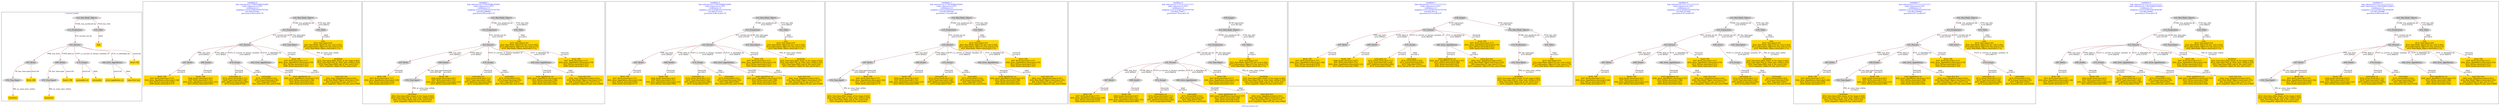 digraph n0 {
fontcolor="blue"
remincross="true"
label="s03-ima-artists.xml"
subgraph cluster_0 {
label="1-correct model"
n2[style="filled",color="white",fillcolor="lightgray",label="E12_Production1"];
n3[style="filled",color="white",fillcolor="lightgray",label="E21_Person1"];
n4[style="filled",color="white",fillcolor="lightgray",label="E67_Birth1"];
n5[style="filled",color="white",fillcolor="lightgray",label="E69_Death1"];
n6[style="filled",color="white",fillcolor="lightgray",label="E74_Group1"];
n7[style="filled",color="white",fillcolor="lightgray",label="E82_Actor_Appellation1"];
n8[style="filled",color="white",fillcolor="lightgray",label="E22_Man-Made_Object1"];
n9[style="filled",color="white",fillcolor="lightgray",label="E35_Title1"];
n10[style="filled",color="white",fillcolor="lightgray",label="E52_Time-Span1"];
n11[style="filled",color="white",fillcolor="lightgray",label="E52_Time-Span2"];
n12[shape="plaintext",style="filled",fillcolor="gold",label="nationality uri"];
n13[shape="plaintext",style="filled",fillcolor="gold",label="nationality"];
n14[shape="plaintext",style="filled",fillcolor="gold",label="Birth_URI"];
n15[shape="plaintext",style="filled",fillcolor="gold",label="title"];
n16[shape="plaintext",style="filled",fillcolor="gold",label="birthDate"];
n17[shape="plaintext",style="filled",fillcolor="gold",label="Artist URI"];
n18[shape="plaintext",style="filled",fillcolor="gold",label="Death_URI"];
n19[shape="plaintext",style="filled",fillcolor="gold",label="artist appellation uri"];
n20[shape="plaintext",style="filled",fillcolor="gold",label="name first last"];
n21[shape="plaintext",style="filled",fillcolor="gold",label="deathDate"];
}
subgraph cluster_1 {
label="candidate 0\nlink coherence:0.11764705882352941\nnode coherence:0.1875\nconfidence:1.0\nmapping score:0.4328703703703704\ncost:903.055205\n-precision:0.88-recall:0.78"
n23[style="filled",color="white",fillcolor="lightgray",label="E12_Production1"];
n24[style="filled",color="white",fillcolor="lightgray",label="E21_Person1"];
n25[style="filled",color="white",fillcolor="lightgray",label="E52_Time-Span1"];
n26[style="filled",color="white",fillcolor="lightgray",label="E67_Birth1"];
n27[style="filled",color="white",fillcolor="lightgray",label="E69_Death1"];
n28[style="filled",color="white",fillcolor="lightgray",label="E74_Group1"];
n29[style="filled",color="white",fillcolor="lightgray",label="E82_Actor_Appellation1"];
n30[style="filled",color="white",fillcolor="lightgray",label="E22_Man-Made_Object1"];
n31[style="filled",color="white",fillcolor="lightgray",label="E35_Title1"];
n32[shape="plaintext",style="filled",fillcolor="gold",label="Birth_URI\n[E67_Birth,classLink,0.737]\n[E82_Actor_Appellation,classLink,0.108]\n[E21_Person,classLink,0.078]\n[E69_Death,classLink,0.077]"];
n33[shape="plaintext",style="filled",fillcolor="gold",label="nationality uri\n[E74_Group,classLink,0.711]\n[E55_Type,classLink,0.169]\n[E57_Material,classLink,0.082]\n[E74_Group,label,0.039]"];
n34[shape="plaintext",style="filled",fillcolor="gold",label="Death_URI\n[E69_Death,classLink,0.627]\n[E67_Birth,classLink,0.152]\n[E82_Actor_Appellation,classLink,0.125]\n[E21_Person,classLink,0.095]"];
n35[shape="plaintext",style="filled",fillcolor="gold",label="artist appellation uri\n[E82_Actor_Appellation,classLink,0.727]\n[E21_Person,classLink,0.198]\n[E67_Birth,classLink,0.047]\n[E69_Death,classLink,0.028]"];
n36[shape="plaintext",style="filled",fillcolor="gold",label="birthDate\n[E52_Time-Span,P82a_begin_of_the_begin,0.443]\n[E52_Time-Span,P82_at_some_time_within,0.353]\n[E52_Time-Span,P82b_end_of_the_end,0.163]\n[E33_Linguistic_Object,P3_has_note,0.041]"];
n37[shape="plaintext",style="filled",fillcolor="gold",label="title\n[E35_Title,label,0.45]\n[E22_Man-Made_Object,P3_has_note,0.203]\n[E73_Information_Object,P3_has_note,0.175]\n[E22_Man-Made_Object,classLink,0.172]"];
n38[shape="plaintext",style="filled",fillcolor="gold",label="nationality\n[E74_Group,label,0.522]\n[E74_Group,classLink,0.36]\n[E55_Type,label,0.063]\n[E21_Person,P3_has_note,0.054]"];
n39[shape="plaintext",style="filled",fillcolor="gold",label="name first last\n[E82_Actor_Appellation,label,0.651]\n[E22_Man-Made_Object,classLink,0.135]\n[E8_Acquisition,P3_has_note,0.115]\n[E33_Linguistic_Object,P3_has_note,0.099]"];
n40[shape="plaintext",style="filled",fillcolor="gold",label="Artist URI\n[E67_Birth,classLink,0.317]\n[E82_Actor_Appellation,classLink,0.279]\n[E21_Person,classLink,0.211]\n[E69_Death,classLink,0.193]"];
}
subgraph cluster_2 {
label="candidate 1\nlink coherence:0.11764705882352941\nnode coherence:0.1875\nconfidence:1.0\nmapping score:0.4328703703703704\ncost:903.066885\n-precision:0.88-recall:0.78"
n42[style="filled",color="white",fillcolor="lightgray",label="E12_Production1"];
n43[style="filled",color="white",fillcolor="lightgray",label="E21_Person1"];
n44[style="filled",color="white",fillcolor="lightgray",label="E67_Birth1"];
n45[style="filled",color="white",fillcolor="lightgray",label="E69_Death1"];
n46[style="filled",color="white",fillcolor="lightgray",label="E74_Group1"];
n47[style="filled",color="white",fillcolor="lightgray",label="E82_Actor_Appellation1"];
n48[style="filled",color="white",fillcolor="lightgray",label="E22_Man-Made_Object1"];
n49[style="filled",color="white",fillcolor="lightgray",label="E35_Title1"];
n50[style="filled",color="white",fillcolor="lightgray",label="E52_Time-Span1"];
n51[shape="plaintext",style="filled",fillcolor="gold",label="Birth_URI\n[E67_Birth,classLink,0.737]\n[E82_Actor_Appellation,classLink,0.108]\n[E21_Person,classLink,0.078]\n[E69_Death,classLink,0.077]"];
n52[shape="plaintext",style="filled",fillcolor="gold",label="nationality uri\n[E74_Group,classLink,0.711]\n[E55_Type,classLink,0.169]\n[E57_Material,classLink,0.082]\n[E74_Group,label,0.039]"];
n53[shape="plaintext",style="filled",fillcolor="gold",label="Death_URI\n[E69_Death,classLink,0.627]\n[E67_Birth,classLink,0.152]\n[E82_Actor_Appellation,classLink,0.125]\n[E21_Person,classLink,0.095]"];
n54[shape="plaintext",style="filled",fillcolor="gold",label="artist appellation uri\n[E82_Actor_Appellation,classLink,0.727]\n[E21_Person,classLink,0.198]\n[E67_Birth,classLink,0.047]\n[E69_Death,classLink,0.028]"];
n55[shape="plaintext",style="filled",fillcolor="gold",label="birthDate\n[E52_Time-Span,P82a_begin_of_the_begin,0.443]\n[E52_Time-Span,P82_at_some_time_within,0.353]\n[E52_Time-Span,P82b_end_of_the_end,0.163]\n[E33_Linguistic_Object,P3_has_note,0.041]"];
n56[shape="plaintext",style="filled",fillcolor="gold",label="title\n[E35_Title,label,0.45]\n[E22_Man-Made_Object,P3_has_note,0.203]\n[E73_Information_Object,P3_has_note,0.175]\n[E22_Man-Made_Object,classLink,0.172]"];
n57[shape="plaintext",style="filled",fillcolor="gold",label="nationality\n[E74_Group,label,0.522]\n[E74_Group,classLink,0.36]\n[E55_Type,label,0.063]\n[E21_Person,P3_has_note,0.054]"];
n58[shape="plaintext",style="filled",fillcolor="gold",label="name first last\n[E82_Actor_Appellation,label,0.651]\n[E22_Man-Made_Object,classLink,0.135]\n[E8_Acquisition,P3_has_note,0.115]\n[E33_Linguistic_Object,P3_has_note,0.099]"];
n59[shape="plaintext",style="filled",fillcolor="gold",label="Artist URI\n[E67_Birth,classLink,0.317]\n[E82_Actor_Appellation,classLink,0.279]\n[E21_Person,classLink,0.211]\n[E69_Death,classLink,0.193]"];
}
subgraph cluster_3 {
label="candidate 2\nlink coherence:0.11764705882352941\nnode coherence:0.1875\nconfidence:1.0\nmapping score:0.4328703703703704\ncost:903.073333\n-precision:0.88-recall:0.78"
n61[style="filled",color="white",fillcolor="lightgray",label="E12_Production1"];
n62[style="filled",color="white",fillcolor="lightgray",label="E21_Person1"];
n63[style="filled",color="white",fillcolor="lightgray",label="E52_Time-Span1"];
n64[style="filled",color="white",fillcolor="lightgray",label="E67_Birth1"];
n65[style="filled",color="white",fillcolor="lightgray",label="E69_Death1"];
n66[style="filled",color="white",fillcolor="lightgray",label="E74_Group1"];
n67[style="filled",color="white",fillcolor="lightgray",label="E82_Actor_Appellation2"];
n68[style="filled",color="white",fillcolor="lightgray",label="E22_Man-Made_Object1"];
n69[style="filled",color="white",fillcolor="lightgray",label="E35_Title1"];
n70[shape="plaintext",style="filled",fillcolor="gold",label="Birth_URI\n[E67_Birth,classLink,0.737]\n[E82_Actor_Appellation,classLink,0.108]\n[E21_Person,classLink,0.078]\n[E69_Death,classLink,0.077]"];
n71[shape="plaintext",style="filled",fillcolor="gold",label="nationality uri\n[E74_Group,classLink,0.711]\n[E55_Type,classLink,0.169]\n[E57_Material,classLink,0.082]\n[E74_Group,label,0.039]"];
n72[shape="plaintext",style="filled",fillcolor="gold",label="Death_URI\n[E69_Death,classLink,0.627]\n[E67_Birth,classLink,0.152]\n[E82_Actor_Appellation,classLink,0.125]\n[E21_Person,classLink,0.095]"];
n73[shape="plaintext",style="filled",fillcolor="gold",label="birthDate\n[E52_Time-Span,P82a_begin_of_the_begin,0.443]\n[E52_Time-Span,P82_at_some_time_within,0.353]\n[E52_Time-Span,P82b_end_of_the_end,0.163]\n[E33_Linguistic_Object,P3_has_note,0.041]"];
n74[shape="plaintext",style="filled",fillcolor="gold",label="artist appellation uri\n[E82_Actor_Appellation,classLink,0.727]\n[E21_Person,classLink,0.198]\n[E67_Birth,classLink,0.047]\n[E69_Death,classLink,0.028]"];
n75[shape="plaintext",style="filled",fillcolor="gold",label="title\n[E35_Title,label,0.45]\n[E22_Man-Made_Object,P3_has_note,0.203]\n[E73_Information_Object,P3_has_note,0.175]\n[E22_Man-Made_Object,classLink,0.172]"];
n76[shape="plaintext",style="filled",fillcolor="gold",label="name first last\n[E82_Actor_Appellation,label,0.651]\n[E22_Man-Made_Object,classLink,0.135]\n[E8_Acquisition,P3_has_note,0.115]\n[E33_Linguistic_Object,P3_has_note,0.099]"];
n77[shape="plaintext",style="filled",fillcolor="gold",label="nationality\n[E74_Group,label,0.522]\n[E74_Group,classLink,0.36]\n[E55_Type,label,0.063]\n[E21_Person,P3_has_note,0.054]"];
n78[shape="plaintext",style="filled",fillcolor="gold",label="Artist URI\n[E67_Birth,classLink,0.317]\n[E82_Actor_Appellation,classLink,0.279]\n[E21_Person,classLink,0.211]\n[E69_Death,classLink,0.193]"];
}
subgraph cluster_4 {
label="candidate 3\nlink coherence:0.11764705882352941\nnode coherence:0.1875\nconfidence:1.0\nmapping score:0.4328703703703704\ncost:903.083939\n-precision:1.0-recall:0.89"
n80[style="filled",color="white",fillcolor="lightgray",label="E12_Production1"];
n81[style="filled",color="white",fillcolor="lightgray",label="E21_Person1"];
n82[style="filled",color="white",fillcolor="lightgray",label="E67_Birth1"];
n83[style="filled",color="white",fillcolor="lightgray",label="E69_Death1"];
n84[style="filled",color="white",fillcolor="lightgray",label="E74_Group1"];
n85[style="filled",color="white",fillcolor="lightgray",label="E82_Actor_Appellation2"];
n86[style="filled",color="white",fillcolor="lightgray",label="E22_Man-Made_Object1"];
n87[style="filled",color="white",fillcolor="lightgray",label="E35_Title1"];
n88[style="filled",color="white",fillcolor="lightgray",label="E52_Time-Span1"];
n89[shape="plaintext",style="filled",fillcolor="gold",label="Birth_URI\n[E67_Birth,classLink,0.737]\n[E82_Actor_Appellation,classLink,0.108]\n[E21_Person,classLink,0.078]\n[E69_Death,classLink,0.077]"];
n90[shape="plaintext",style="filled",fillcolor="gold",label="nationality uri\n[E74_Group,classLink,0.711]\n[E55_Type,classLink,0.169]\n[E57_Material,classLink,0.082]\n[E74_Group,label,0.039]"];
n91[shape="plaintext",style="filled",fillcolor="gold",label="Death_URI\n[E69_Death,classLink,0.627]\n[E67_Birth,classLink,0.152]\n[E82_Actor_Appellation,classLink,0.125]\n[E21_Person,classLink,0.095]"];
n92[shape="plaintext",style="filled",fillcolor="gold",label="birthDate\n[E52_Time-Span,P82a_begin_of_the_begin,0.443]\n[E52_Time-Span,P82_at_some_time_within,0.353]\n[E52_Time-Span,P82b_end_of_the_end,0.163]\n[E33_Linguistic_Object,P3_has_note,0.041]"];
n93[shape="plaintext",style="filled",fillcolor="gold",label="artist appellation uri\n[E82_Actor_Appellation,classLink,0.727]\n[E21_Person,classLink,0.198]\n[E67_Birth,classLink,0.047]\n[E69_Death,classLink,0.028]"];
n94[shape="plaintext",style="filled",fillcolor="gold",label="title\n[E35_Title,label,0.45]\n[E22_Man-Made_Object,P3_has_note,0.203]\n[E73_Information_Object,P3_has_note,0.175]\n[E22_Man-Made_Object,classLink,0.172]"];
n95[shape="plaintext",style="filled",fillcolor="gold",label="name first last\n[E82_Actor_Appellation,label,0.651]\n[E22_Man-Made_Object,classLink,0.135]\n[E8_Acquisition,P3_has_note,0.115]\n[E33_Linguistic_Object,P3_has_note,0.099]"];
n96[shape="plaintext",style="filled",fillcolor="gold",label="nationality\n[E74_Group,label,0.522]\n[E74_Group,classLink,0.36]\n[E55_Type,label,0.063]\n[E21_Person,P3_has_note,0.054]"];
n97[shape="plaintext",style="filled",fillcolor="gold",label="Artist URI\n[E67_Birth,classLink,0.317]\n[E82_Actor_Appellation,classLink,0.279]\n[E21_Person,classLink,0.211]\n[E69_Death,classLink,0.193]"];
}
subgraph cluster_5 {
label="candidate 4\nlink coherence:0.1111111111111111\nnode coherence:0.1875\nconfidence:1.0\nmapping score:0.4328703703703704\ncost:903.374677\n-precision:0.78-recall:0.78"
n99[style="filled",color="white",fillcolor="lightgray",label="E12_Production1"];
n100[style="filled",color="white",fillcolor="lightgray",label="E21_Person1"];
n101[style="filled",color="white",fillcolor="lightgray",label="E52_Time-Span1"];
n102[style="filled",color="white",fillcolor="lightgray",label="E67_Birth1"];
n103[style="filled",color="white",fillcolor="lightgray",label="E69_Death1"];
n104[style="filled",color="white",fillcolor="lightgray",label="E74_Group1"];
n105[style="filled",color="white",fillcolor="lightgray",label="E82_Actor_Appellation2"];
n106[style="filled",color="white",fillcolor="lightgray",label="E22_Man-Made_Object1"];
n107[style="filled",color="white",fillcolor="lightgray",label="E35_Title1"];
n108[style="filled",color="white",fillcolor="lightgray",label="E38_Image1"];
n109[shape="plaintext",style="filled",fillcolor="gold",label="Birth_URI\n[E67_Birth,classLink,0.737]\n[E82_Actor_Appellation,classLink,0.108]\n[E21_Person,classLink,0.078]\n[E69_Death,classLink,0.077]"];
n110[shape="plaintext",style="filled",fillcolor="gold",label="nationality uri\n[E74_Group,classLink,0.711]\n[E55_Type,classLink,0.169]\n[E57_Material,classLink,0.082]\n[E74_Group,label,0.039]"];
n111[shape="plaintext",style="filled",fillcolor="gold",label="Death_URI\n[E69_Death,classLink,0.627]\n[E67_Birth,classLink,0.152]\n[E82_Actor_Appellation,classLink,0.125]\n[E21_Person,classLink,0.095]"];
n112[shape="plaintext",style="filled",fillcolor="gold",label="birthDate\n[E52_Time-Span,P82a_begin_of_the_begin,0.443]\n[E52_Time-Span,P82_at_some_time_within,0.353]\n[E52_Time-Span,P82b_end_of_the_end,0.163]\n[E33_Linguistic_Object,P3_has_note,0.041]"];
n113[shape="plaintext",style="filled",fillcolor="gold",label="artist appellation uri\n[E82_Actor_Appellation,classLink,0.727]\n[E21_Person,classLink,0.198]\n[E67_Birth,classLink,0.047]\n[E69_Death,classLink,0.028]"];
n114[shape="plaintext",style="filled",fillcolor="gold",label="title\n[E35_Title,label,0.45]\n[E22_Man-Made_Object,P3_has_note,0.203]\n[E73_Information_Object,P3_has_note,0.175]\n[E22_Man-Made_Object,classLink,0.172]"];
n115[shape="plaintext",style="filled",fillcolor="gold",label="name first last\n[E82_Actor_Appellation,label,0.651]\n[E22_Man-Made_Object,classLink,0.135]\n[E8_Acquisition,P3_has_note,0.115]\n[E33_Linguistic_Object,P3_has_note,0.099]"];
n116[shape="plaintext",style="filled",fillcolor="gold",label="nationality\n[E74_Group,label,0.522]\n[E74_Group,classLink,0.36]\n[E55_Type,label,0.063]\n[E21_Person,P3_has_note,0.054]"];
n117[shape="plaintext",style="filled",fillcolor="gold",label="Artist URI\n[E67_Birth,classLink,0.317]\n[E82_Actor_Appellation,classLink,0.279]\n[E21_Person,classLink,0.211]\n[E69_Death,classLink,0.193]"];
}
subgraph cluster_6 {
label="candidate 5\nlink coherence:0.1111111111111111\nnode coherence:0.1875\nconfidence:1.0\nmapping score:0.4328703703703704\ncost:903.40114\n-precision:0.67-recall:0.67"
n119[style="filled",color="white",fillcolor="lightgray",label="E12_Production1"];
n120[style="filled",color="white",fillcolor="lightgray",label="E52_Time-Span1"];
n121[style="filled",color="white",fillcolor="lightgray",label="E21_Person1"];
n122[style="filled",color="white",fillcolor="lightgray",label="E67_Birth1"];
n123[style="filled",color="white",fillcolor="lightgray",label="E69_Death1"];
n124[style="filled",color="white",fillcolor="lightgray",label="E74_Group1"];
n125[style="filled",color="white",fillcolor="lightgray",label="E82_Actor_Appellation2"];
n126[style="filled",color="white",fillcolor="lightgray",label="E22_Man-Made_Object1"];
n127[style="filled",color="white",fillcolor="lightgray",label="E35_Title1"];
n128[style="filled",color="white",fillcolor="lightgray",label="E38_Image1"];
n129[shape="plaintext",style="filled",fillcolor="gold",label="Birth_URI\n[E67_Birth,classLink,0.737]\n[E82_Actor_Appellation,classLink,0.108]\n[E21_Person,classLink,0.078]\n[E69_Death,classLink,0.077]"];
n130[shape="plaintext",style="filled",fillcolor="gold",label="nationality uri\n[E74_Group,classLink,0.711]\n[E55_Type,classLink,0.169]\n[E57_Material,classLink,0.082]\n[E74_Group,label,0.039]"];
n131[shape="plaintext",style="filled",fillcolor="gold",label="Death_URI\n[E69_Death,classLink,0.627]\n[E67_Birth,classLink,0.152]\n[E82_Actor_Appellation,classLink,0.125]\n[E21_Person,classLink,0.095]"];
n132[shape="plaintext",style="filled",fillcolor="gold",label="birthDate\n[E52_Time-Span,P82a_begin_of_the_begin,0.443]\n[E52_Time-Span,P82_at_some_time_within,0.353]\n[E52_Time-Span,P82b_end_of_the_end,0.163]\n[E33_Linguistic_Object,P3_has_note,0.041]"];
n133[shape="plaintext",style="filled",fillcolor="gold",label="artist appellation uri\n[E82_Actor_Appellation,classLink,0.727]\n[E21_Person,classLink,0.198]\n[E67_Birth,classLink,0.047]\n[E69_Death,classLink,0.028]"];
n134[shape="plaintext",style="filled",fillcolor="gold",label="title\n[E35_Title,label,0.45]\n[E22_Man-Made_Object,P3_has_note,0.203]\n[E73_Information_Object,P3_has_note,0.175]\n[E22_Man-Made_Object,classLink,0.172]"];
n135[shape="plaintext",style="filled",fillcolor="gold",label="name first last\n[E82_Actor_Appellation,label,0.651]\n[E22_Man-Made_Object,classLink,0.135]\n[E8_Acquisition,P3_has_note,0.115]\n[E33_Linguistic_Object,P3_has_note,0.099]"];
n136[shape="plaintext",style="filled",fillcolor="gold",label="nationality\n[E74_Group,label,0.522]\n[E74_Group,classLink,0.36]\n[E55_Type,label,0.063]\n[E21_Person,P3_has_note,0.054]"];
n137[shape="plaintext",style="filled",fillcolor="gold",label="Artist URI\n[E67_Birth,classLink,0.317]\n[E82_Actor_Appellation,classLink,0.279]\n[E21_Person,classLink,0.211]\n[E69_Death,classLink,0.193]"];
}
subgraph cluster_7 {
label="candidate 6\nlink coherence:0.1111111111111111\nnode coherence:0.1875\nconfidence:1.0\nmapping score:0.4328703703703704\ncost:903.427808\n-precision:0.67-recall:0.67"
n139[style="filled",color="white",fillcolor="lightgray",label="E12_Production1"];
n140[style="filled",color="white",fillcolor="lightgray",label="E21_Person1"];
n141[style="filled",color="white",fillcolor="lightgray",label="E39_Actor1"];
n142[style="filled",color="white",fillcolor="lightgray",label="E52_Time-Span1"];
n143[style="filled",color="white",fillcolor="lightgray",label="E67_Birth1"];
n144[style="filled",color="white",fillcolor="lightgray",label="E69_Death1"];
n145[style="filled",color="white",fillcolor="lightgray",label="E82_Actor_Appellation1"];
n146[style="filled",color="white",fillcolor="lightgray",label="E22_Man-Made_Object1"];
n147[style="filled",color="white",fillcolor="lightgray",label="E35_Title1"];
n148[style="filled",color="white",fillcolor="lightgray",label="E74_Group1"];
n149[shape="plaintext",style="filled",fillcolor="gold",label="Birth_URI\n[E67_Birth,classLink,0.737]\n[E82_Actor_Appellation,classLink,0.108]\n[E21_Person,classLink,0.078]\n[E69_Death,classLink,0.077]"];
n150[shape="plaintext",style="filled",fillcolor="gold",label="nationality uri\n[E74_Group,classLink,0.711]\n[E55_Type,classLink,0.169]\n[E57_Material,classLink,0.082]\n[E74_Group,label,0.039]"];
n151[shape="plaintext",style="filled",fillcolor="gold",label="Death_URI\n[E69_Death,classLink,0.627]\n[E67_Birth,classLink,0.152]\n[E82_Actor_Appellation,classLink,0.125]\n[E21_Person,classLink,0.095]"];
n152[shape="plaintext",style="filled",fillcolor="gold",label="artist appellation uri\n[E82_Actor_Appellation,classLink,0.727]\n[E21_Person,classLink,0.198]\n[E67_Birth,classLink,0.047]\n[E69_Death,classLink,0.028]"];
n153[shape="plaintext",style="filled",fillcolor="gold",label="birthDate\n[E52_Time-Span,P82a_begin_of_the_begin,0.443]\n[E52_Time-Span,P82_at_some_time_within,0.353]\n[E52_Time-Span,P82b_end_of_the_end,0.163]\n[E33_Linguistic_Object,P3_has_note,0.041]"];
n154[shape="plaintext",style="filled",fillcolor="gold",label="title\n[E35_Title,label,0.45]\n[E22_Man-Made_Object,P3_has_note,0.203]\n[E73_Information_Object,P3_has_note,0.175]\n[E22_Man-Made_Object,classLink,0.172]"];
n155[shape="plaintext",style="filled",fillcolor="gold",label="nationality\n[E74_Group,label,0.522]\n[E74_Group,classLink,0.36]\n[E55_Type,label,0.063]\n[E21_Person,P3_has_note,0.054]"];
n156[shape="plaintext",style="filled",fillcolor="gold",label="name first last\n[E82_Actor_Appellation,label,0.651]\n[E22_Man-Made_Object,classLink,0.135]\n[E8_Acquisition,P3_has_note,0.115]\n[E33_Linguistic_Object,P3_has_note,0.099]"];
n157[shape="plaintext",style="filled",fillcolor="gold",label="Artist URI\n[E67_Birth,classLink,0.317]\n[E82_Actor_Appellation,classLink,0.279]\n[E21_Person,classLink,0.211]\n[E69_Death,classLink,0.193]"];
}
subgraph cluster_8 {
label="candidate 7\nlink coherence:0.1111111111111111\nnode coherence:0.1875\nconfidence:1.0\nmapping score:0.4328703703703704\ncost:903.439489\n-precision:0.67-recall:0.67"
n159[style="filled",color="white",fillcolor="lightgray",label="E12_Production1"];
n160[style="filled",color="white",fillcolor="lightgray",label="E21_Person1"];
n161[style="filled",color="white",fillcolor="lightgray",label="E39_Actor1"];
n162[style="filled",color="white",fillcolor="lightgray",label="E67_Birth1"];
n163[style="filled",color="white",fillcolor="lightgray",label="E69_Death1"];
n164[style="filled",color="white",fillcolor="lightgray",label="E82_Actor_Appellation1"];
n165[style="filled",color="white",fillcolor="lightgray",label="E22_Man-Made_Object1"];
n166[style="filled",color="white",fillcolor="lightgray",label="E35_Title1"];
n167[style="filled",color="white",fillcolor="lightgray",label="E74_Group1"];
n168[style="filled",color="white",fillcolor="lightgray",label="E52_Time-Span1"];
n169[shape="plaintext",style="filled",fillcolor="gold",label="Birth_URI\n[E67_Birth,classLink,0.737]\n[E82_Actor_Appellation,classLink,0.108]\n[E21_Person,classLink,0.078]\n[E69_Death,classLink,0.077]"];
n170[shape="plaintext",style="filled",fillcolor="gold",label="nationality uri\n[E74_Group,classLink,0.711]\n[E55_Type,classLink,0.169]\n[E57_Material,classLink,0.082]\n[E74_Group,label,0.039]"];
n171[shape="plaintext",style="filled",fillcolor="gold",label="Death_URI\n[E69_Death,classLink,0.627]\n[E67_Birth,classLink,0.152]\n[E82_Actor_Appellation,classLink,0.125]\n[E21_Person,classLink,0.095]"];
n172[shape="plaintext",style="filled",fillcolor="gold",label="artist appellation uri\n[E82_Actor_Appellation,classLink,0.727]\n[E21_Person,classLink,0.198]\n[E67_Birth,classLink,0.047]\n[E69_Death,classLink,0.028]"];
n173[shape="plaintext",style="filled",fillcolor="gold",label="birthDate\n[E52_Time-Span,P82a_begin_of_the_begin,0.443]\n[E52_Time-Span,P82_at_some_time_within,0.353]\n[E52_Time-Span,P82b_end_of_the_end,0.163]\n[E33_Linguistic_Object,P3_has_note,0.041]"];
n174[shape="plaintext",style="filled",fillcolor="gold",label="title\n[E35_Title,label,0.45]\n[E22_Man-Made_Object,P3_has_note,0.203]\n[E73_Information_Object,P3_has_note,0.175]\n[E22_Man-Made_Object,classLink,0.172]"];
n175[shape="plaintext",style="filled",fillcolor="gold",label="nationality\n[E74_Group,label,0.522]\n[E74_Group,classLink,0.36]\n[E55_Type,label,0.063]\n[E21_Person,P3_has_note,0.054]"];
n176[shape="plaintext",style="filled",fillcolor="gold",label="name first last\n[E82_Actor_Appellation,label,0.651]\n[E22_Man-Made_Object,classLink,0.135]\n[E8_Acquisition,P3_has_note,0.115]\n[E33_Linguistic_Object,P3_has_note,0.099]"];
n177[shape="plaintext",style="filled",fillcolor="gold",label="Artist URI\n[E67_Birth,classLink,0.317]\n[E82_Actor_Appellation,classLink,0.279]\n[E21_Person,classLink,0.211]\n[E69_Death,classLink,0.193]"];
}
subgraph cluster_9 {
label="candidate 8\nlink coherence:0.1111111111111111\nnode coherence:0.17647058823529413\nconfidence:1.0\nmapping score:0.4106753812636166\ncost:903.44608\n-precision:0.78-recall:0.78"
n179[style="filled",color="white",fillcolor="lightgray",label="E12_Production1"];
n180[style="filled",color="white",fillcolor="lightgray",label="E21_Person1"];
n181[style="filled",color="white",fillcolor="lightgray",label="E52_Time-Span1"];
n182[style="filled",color="white",fillcolor="lightgray",label="E67_Birth1"];
n183[style="filled",color="white",fillcolor="lightgray",label="E69_Death1"];
n184[style="filled",color="white",fillcolor="lightgray",label="E74_Group1"];
n185[style="filled",color="white",fillcolor="lightgray",label="E82_Actor_Appellation1"];
n186[style="filled",color="white",fillcolor="lightgray",label="E82_Actor_Appellation2"];
n187[style="filled",color="white",fillcolor="lightgray",label="E22_Man-Made_Object1"];
n188[style="filled",color="white",fillcolor="lightgray",label="E35_Title1"];
n189[shape="plaintext",style="filled",fillcolor="gold",label="Birth_URI\n[E67_Birth,classLink,0.737]\n[E82_Actor_Appellation,classLink,0.108]\n[E21_Person,classLink,0.078]\n[E69_Death,classLink,0.077]"];
n190[shape="plaintext",style="filled",fillcolor="gold",label="nationality uri\n[E74_Group,classLink,0.711]\n[E55_Type,classLink,0.169]\n[E57_Material,classLink,0.082]\n[E74_Group,label,0.039]"];
n191[shape="plaintext",style="filled",fillcolor="gold",label="Death_URI\n[E69_Death,classLink,0.627]\n[E67_Birth,classLink,0.152]\n[E82_Actor_Appellation,classLink,0.125]\n[E21_Person,classLink,0.095]"];
n192[shape="plaintext",style="filled",fillcolor="gold",label="artist appellation uri\n[E82_Actor_Appellation,classLink,0.727]\n[E21_Person,classLink,0.198]\n[E67_Birth,classLink,0.047]\n[E69_Death,classLink,0.028]"];
n193[shape="plaintext",style="filled",fillcolor="gold",label="birthDate\n[E52_Time-Span,P82a_begin_of_the_begin,0.443]\n[E52_Time-Span,P82_at_some_time_within,0.353]\n[E52_Time-Span,P82b_end_of_the_end,0.163]\n[E33_Linguistic_Object,P3_has_note,0.041]"];
n194[shape="plaintext",style="filled",fillcolor="gold",label="title\n[E35_Title,label,0.45]\n[E22_Man-Made_Object,P3_has_note,0.203]\n[E73_Information_Object,P3_has_note,0.175]\n[E22_Man-Made_Object,classLink,0.172]"];
n195[shape="plaintext",style="filled",fillcolor="gold",label="name first last\n[E82_Actor_Appellation,label,0.651]\n[E22_Man-Made_Object,classLink,0.135]\n[E8_Acquisition,P3_has_note,0.115]\n[E33_Linguistic_Object,P3_has_note,0.099]"];
n196[shape="plaintext",style="filled",fillcolor="gold",label="nationality\n[E74_Group,label,0.522]\n[E74_Group,classLink,0.36]\n[E55_Type,label,0.063]\n[E21_Person,P3_has_note,0.054]"];
n197[shape="plaintext",style="filled",fillcolor="gold",label="Artist URI\n[E67_Birth,classLink,0.317]\n[E82_Actor_Appellation,classLink,0.279]\n[E21_Person,classLink,0.211]\n[E69_Death,classLink,0.193]"];
}
subgraph cluster_10 {
label="candidate 9\nlink coherence:0.1111111111111111\nnode coherence:0.17647058823529413\nconfidence:1.0\nmapping score:0.4106753812636166\ncost:903.456686\n-precision:0.89-recall:0.89"
n199[style="filled",color="white",fillcolor="lightgray",label="E12_Production1"];
n200[style="filled",color="white",fillcolor="lightgray",label="E21_Person1"];
n201[style="filled",color="white",fillcolor="lightgray",label="E67_Birth1"];
n202[style="filled",color="white",fillcolor="lightgray",label="E69_Death1"];
n203[style="filled",color="white",fillcolor="lightgray",label="E74_Group1"];
n204[style="filled",color="white",fillcolor="lightgray",label="E82_Actor_Appellation1"];
n205[style="filled",color="white",fillcolor="lightgray",label="E82_Actor_Appellation2"];
n206[style="filled",color="white",fillcolor="lightgray",label="E22_Man-Made_Object1"];
n207[style="filled",color="white",fillcolor="lightgray",label="E35_Title1"];
n208[style="filled",color="white",fillcolor="lightgray",label="E52_Time-Span1"];
n209[shape="plaintext",style="filled",fillcolor="gold",label="Birth_URI\n[E67_Birth,classLink,0.737]\n[E82_Actor_Appellation,classLink,0.108]\n[E21_Person,classLink,0.078]\n[E69_Death,classLink,0.077]"];
n210[shape="plaintext",style="filled",fillcolor="gold",label="nationality uri\n[E74_Group,classLink,0.711]\n[E55_Type,classLink,0.169]\n[E57_Material,classLink,0.082]\n[E74_Group,label,0.039]"];
n211[shape="plaintext",style="filled",fillcolor="gold",label="Death_URI\n[E69_Death,classLink,0.627]\n[E67_Birth,classLink,0.152]\n[E82_Actor_Appellation,classLink,0.125]\n[E21_Person,classLink,0.095]"];
n212[shape="plaintext",style="filled",fillcolor="gold",label="artist appellation uri\n[E82_Actor_Appellation,classLink,0.727]\n[E21_Person,classLink,0.198]\n[E67_Birth,classLink,0.047]\n[E69_Death,classLink,0.028]"];
n213[shape="plaintext",style="filled",fillcolor="gold",label="birthDate\n[E52_Time-Span,P82a_begin_of_the_begin,0.443]\n[E52_Time-Span,P82_at_some_time_within,0.353]\n[E52_Time-Span,P82b_end_of_the_end,0.163]\n[E33_Linguistic_Object,P3_has_note,0.041]"];
n214[shape="plaintext",style="filled",fillcolor="gold",label="title\n[E35_Title,label,0.45]\n[E22_Man-Made_Object,P3_has_note,0.203]\n[E73_Information_Object,P3_has_note,0.175]\n[E22_Man-Made_Object,classLink,0.172]"];
n215[shape="plaintext",style="filled",fillcolor="gold",label="name first last\n[E82_Actor_Appellation,label,0.651]\n[E22_Man-Made_Object,classLink,0.135]\n[E8_Acquisition,P3_has_note,0.115]\n[E33_Linguistic_Object,P3_has_note,0.099]"];
n216[shape="plaintext",style="filled",fillcolor="gold",label="nationality\n[E74_Group,label,0.522]\n[E74_Group,classLink,0.36]\n[E55_Type,label,0.063]\n[E21_Person,P3_has_note,0.054]"];
n217[shape="plaintext",style="filled",fillcolor="gold",label="Artist URI\n[E67_Birth,classLink,0.317]\n[E82_Actor_Appellation,classLink,0.279]\n[E21_Person,classLink,0.211]\n[E69_Death,classLink,0.193]"];
}
n2 -> n3[color="brown",fontcolor="black",label="P14_carried_out_by"]
n3 -> n4[color="brown",fontcolor="black",label="P98i_was_born"]
n3 -> n5[color="brown",fontcolor="black",label="P100i_died_in"]
n3 -> n6[color="brown",fontcolor="black",label="P107i_is_current_or_former_member_of"]
n3 -> n7[color="brown",fontcolor="black",label="P131_is_identified_by"]
n8 -> n2[color="brown",fontcolor="black",label="P108i_was_produced_by"]
n8 -> n9[color="brown",fontcolor="black",label="P102_has_title"]
n4 -> n10[color="brown",fontcolor="black",label="P4_has_time-span"]
n5 -> n11[color="brown",fontcolor="black",label="P4_has_time-span"]
n6 -> n12[color="brown",fontcolor="black",label="classLink"]
n6 -> n13[color="brown",fontcolor="black",label="label"]
n4 -> n14[color="brown",fontcolor="black",label="classLink"]
n9 -> n15[color="brown",fontcolor="black",label="label"]
n10 -> n16[color="brown",fontcolor="black",label="P82_at_some_time_within"]
n3 -> n17[color="brown",fontcolor="black",label="classLink"]
n5 -> n18[color="brown",fontcolor="black",label="classLink"]
n7 -> n19[color="brown",fontcolor="black",label="classLink"]
n7 -> n20[color="brown",fontcolor="black",label="label"]
n11 -> n21[color="brown",fontcolor="black",label="P82_at_some_time_within"]
n23 -> n24[color="brown",fontcolor="black",label="P14_carried_out_by\nw=0.372747"]
n23 -> n25[color="brown",fontcolor="black",label="P4_has_time-span\nw=0.385487"]
n24 -> n26[color="brown",fontcolor="black",label="P98i_was_born\nw=0.385623"]
n24 -> n27[color="brown",fontcolor="black",label="P100i_died_in\nw=0.38563"]
n24 -> n28[color="brown",fontcolor="black",label="P107i_is_current_or_former_member_of\nw=0.384918"]
n24 -> n29[color="brown",fontcolor="black",label="P131_is_identified_by\nw=0.372747"]
n30 -> n23[color="brown",fontcolor="black",label="P108i_was_produced_by\nw=0.378701"]
n30 -> n31[color="brown",fontcolor="black",label="P102_has_title\nw=0.389351"]
n26 -> n32[color="brown",fontcolor="black",label="classLink\nw=100.0"]
n28 -> n33[color="brown",fontcolor="black",label="classLink\nw=100.0"]
n27 -> n34[color="brown",fontcolor="black",label="classLink\nw=100.0"]
n29 -> n35[color="brown",fontcolor="black",label="classLink\nw=100.0"]
n25 -> n36[color="brown",fontcolor="black",label="P82_at_some_time_within\nw=100.0"]
n31 -> n37[color="brown",fontcolor="black",label="label\nw=100.0"]
n28 -> n38[color="brown",fontcolor="black",label="label\nw=100.0"]
n29 -> n39[color="brown",fontcolor="black",label="label\nw=100.0"]
n24 -> n40[color="brown",fontcolor="black",label="classLink\nw=100.0"]
n42 -> n43[color="brown",fontcolor="black",label="P14_carried_out_by\nw=0.372747"]
n43 -> n44[color="brown",fontcolor="black",label="P98i_was_born\nw=0.385623"]
n43 -> n45[color="brown",fontcolor="black",label="P100i_died_in\nw=0.38563"]
n43 -> n46[color="brown",fontcolor="black",label="P107i_is_current_or_former_member_of\nw=0.384918"]
n43 -> n47[color="brown",fontcolor="black",label="P131_is_identified_by\nw=0.372747"]
n48 -> n42[color="brown",fontcolor="black",label="P108i_was_produced_by\nw=0.378701"]
n48 -> n49[color="brown",fontcolor="black",label="P102_has_title\nw=0.389351"]
n45 -> n50[color="brown",fontcolor="black",label="P4_has_time-span\nw=0.397168"]
n44 -> n51[color="brown",fontcolor="black",label="classLink\nw=100.0"]
n46 -> n52[color="brown",fontcolor="black",label="classLink\nw=100.0"]
n45 -> n53[color="brown",fontcolor="black",label="classLink\nw=100.0"]
n47 -> n54[color="brown",fontcolor="black",label="classLink\nw=100.0"]
n50 -> n55[color="brown",fontcolor="black",label="P82_at_some_time_within\nw=100.0"]
n49 -> n56[color="brown",fontcolor="black",label="label\nw=100.0"]
n46 -> n57[color="brown",fontcolor="black",label="label\nw=100.0"]
n47 -> n58[color="brown",fontcolor="black",label="label\nw=100.0"]
n43 -> n59[color="brown",fontcolor="black",label="classLink\nw=100.0"]
n61 -> n62[color="brown",fontcolor="black",label="P14_carried_out_by\nw=0.372747"]
n61 -> n63[color="brown",fontcolor="black",label="P4_has_time-span\nw=0.385487"]
n62 -> n64[color="brown",fontcolor="black",label="P98i_was_born\nw=0.385623"]
n62 -> n65[color="brown",fontcolor="black",label="P100i_died_in\nw=0.38563"]
n62 -> n66[color="brown",fontcolor="black",label="P107i_is_current_or_former_member_of\nw=0.384918"]
n62 -> n67[color="brown",fontcolor="black",label="P131_is_identified_by\nw=0.390876"]
n68 -> n61[color="brown",fontcolor="black",label="P108i_was_produced_by\nw=0.378701"]
n68 -> n69[color="brown",fontcolor="black",label="P102_has_title\nw=0.389351"]
n64 -> n70[color="brown",fontcolor="black",label="classLink\nw=100.0"]
n66 -> n71[color="brown",fontcolor="black",label="classLink\nw=100.0"]
n65 -> n72[color="brown",fontcolor="black",label="classLink\nw=100.0"]
n63 -> n73[color="brown",fontcolor="black",label="P82_at_some_time_within\nw=100.0"]
n67 -> n74[color="brown",fontcolor="black",label="classLink\nw=100.0"]
n69 -> n75[color="brown",fontcolor="black",label="label\nw=100.0"]
n67 -> n76[color="brown",fontcolor="black",label="label\nw=100.0"]
n66 -> n77[color="brown",fontcolor="black",label="label\nw=100.0"]
n62 -> n78[color="brown",fontcolor="black",label="classLink\nw=100.0"]
n80 -> n81[color="brown",fontcolor="black",label="P14_carried_out_by\nw=0.372747"]
n81 -> n82[color="brown",fontcolor="black",label="P98i_was_born\nw=0.385623"]
n81 -> n83[color="brown",fontcolor="black",label="P100i_died_in\nw=0.38563"]
n81 -> n84[color="brown",fontcolor="black",label="P107i_is_current_or_former_member_of\nw=0.384918"]
n81 -> n85[color="brown",fontcolor="black",label="P131_is_identified_by\nw=0.390876"]
n86 -> n80[color="brown",fontcolor="black",label="P108i_was_produced_by\nw=0.378701"]
n86 -> n87[color="brown",fontcolor="black",label="P102_has_title\nw=0.389351"]
n82 -> n88[color="brown",fontcolor="black",label="P4_has_time-span\nw=0.396093"]
n82 -> n89[color="brown",fontcolor="black",label="classLink\nw=100.0"]
n84 -> n90[color="brown",fontcolor="black",label="classLink\nw=100.0"]
n83 -> n91[color="brown",fontcolor="black",label="classLink\nw=100.0"]
n88 -> n92[color="brown",fontcolor="black",label="P82_at_some_time_within\nw=100.0"]
n85 -> n93[color="brown",fontcolor="black",label="classLink\nw=100.0"]
n87 -> n94[color="brown",fontcolor="black",label="label\nw=100.0"]
n85 -> n95[color="brown",fontcolor="black",label="label\nw=100.0"]
n84 -> n96[color="brown",fontcolor="black",label="label\nw=100.0"]
n81 -> n97[color="brown",fontcolor="black",label="classLink\nw=100.0"]
n99 -> n100[color="brown",fontcolor="black",label="P14_carried_out_by\nw=0.372747"]
n99 -> n101[color="brown",fontcolor="black",label="P4_has_time-span\nw=0.385487"]
n100 -> n102[color="brown",fontcolor="black",label="P98i_was_born\nw=0.385623"]
n100 -> n103[color="brown",fontcolor="black",label="P100i_died_in\nw=0.38563"]
n100 -> n104[color="brown",fontcolor="black",label="P107i_is_current_or_former_member_of\nw=0.384918"]
n100 -> n105[color="brown",fontcolor="black",label="P131_is_identified_by\nw=0.390876"]
n106 -> n99[color="brown",fontcolor="black",label="P108i_was_produced_by\nw=0.378701"]
n106 -> n107[color="brown",fontcolor="black",label="P102_has_title\nw=0.389351"]
n108 -> n106[color="brown",fontcolor="black",label="P138_represents\nw=0.301344"]
n102 -> n109[color="brown",fontcolor="black",label="classLink\nw=100.0"]
n104 -> n110[color="brown",fontcolor="black",label="classLink\nw=100.0"]
n103 -> n111[color="brown",fontcolor="black",label="classLink\nw=100.0"]
n101 -> n112[color="brown",fontcolor="black",label="P82_at_some_time_within\nw=100.0"]
n105 -> n113[color="brown",fontcolor="black",label="classLink\nw=100.0"]
n107 -> n114[color="brown",fontcolor="black",label="label\nw=100.0"]
n105 -> n115[color="brown",fontcolor="black",label="label\nw=100.0"]
n104 -> n116[color="brown",fontcolor="black",label="label\nw=100.0"]
n100 -> n117[color="brown",fontcolor="black",label="classLink\nw=100.0"]
n119 -> n120[color="brown",fontcolor="black",label="P4_has_time-span\nw=0.385487"]
n121 -> n122[color="brown",fontcolor="black",label="P98i_was_born\nw=0.385623"]
n121 -> n123[color="brown",fontcolor="black",label="P100i_died_in\nw=0.38563"]
n121 -> n124[color="brown",fontcolor="black",label="P107i_is_current_or_former_member_of\nw=0.384918"]
n121 -> n125[color="brown",fontcolor="black",label="P131_is_identified_by\nw=0.390876"]
n126 -> n119[color="brown",fontcolor="black",label="P108i_was_produced_by\nw=0.378701"]
n126 -> n127[color="brown",fontcolor="black",label="P102_has_title\nw=0.389351"]
n128 -> n121[color="brown",fontcolor="black",label="P138_represents\nw=0.39921"]
n128 -> n126[color="brown",fontcolor="black",label="P138_represents\nw=0.301344"]
n122 -> n129[color="brown",fontcolor="black",label="classLink\nw=100.0"]
n124 -> n130[color="brown",fontcolor="black",label="classLink\nw=100.0"]
n123 -> n131[color="brown",fontcolor="black",label="classLink\nw=100.0"]
n120 -> n132[color="brown",fontcolor="black",label="P82_at_some_time_within\nw=100.0"]
n125 -> n133[color="brown",fontcolor="black",label="classLink\nw=100.0"]
n127 -> n134[color="brown",fontcolor="black",label="label\nw=100.0"]
n125 -> n135[color="brown",fontcolor="black",label="label\nw=100.0"]
n124 -> n136[color="brown",fontcolor="black",label="label\nw=100.0"]
n121 -> n137[color="brown",fontcolor="black",label="classLink\nw=100.0"]
n139 -> n140[color="brown",fontcolor="black",label="P14_carried_out_by\nw=0.372747"]
n139 -> n141[color="brown",fontcolor="black",label="P14_carried_out_by\nw=0.372747"]
n139 -> n142[color="brown",fontcolor="black",label="P4_has_time-span\nw=0.385487"]
n140 -> n143[color="brown",fontcolor="black",label="P98i_was_born\nw=0.385623"]
n140 -> n144[color="brown",fontcolor="black",label="P100i_died_in\nw=0.38563"]
n140 -> n145[color="brown",fontcolor="black",label="P131_is_identified_by\nw=0.372747"]
n146 -> n139[color="brown",fontcolor="black",label="P108i_was_produced_by\nw=0.378701"]
n146 -> n147[color="brown",fontcolor="black",label="P102_has_title\nw=0.389351"]
n141 -> n148[color="brown",fontcolor="black",label="P107i_is_current_or_former_member_of\nw=0.384775"]
n143 -> n149[color="brown",fontcolor="black",label="classLink\nw=100.0"]
n148 -> n150[color="brown",fontcolor="black",label="classLink\nw=100.0"]
n144 -> n151[color="brown",fontcolor="black",label="classLink\nw=100.0"]
n145 -> n152[color="brown",fontcolor="black",label="classLink\nw=100.0"]
n142 -> n153[color="brown",fontcolor="black",label="P82_at_some_time_within\nw=100.0"]
n147 -> n154[color="brown",fontcolor="black",label="label\nw=100.0"]
n148 -> n155[color="brown",fontcolor="black",label="label\nw=100.0"]
n145 -> n156[color="brown",fontcolor="black",label="label\nw=100.0"]
n140 -> n157[color="brown",fontcolor="black",label="classLink\nw=100.0"]
n159 -> n160[color="brown",fontcolor="black",label="P14_carried_out_by\nw=0.372747"]
n159 -> n161[color="brown",fontcolor="black",label="P14_carried_out_by\nw=0.372747"]
n160 -> n162[color="brown",fontcolor="black",label="P98i_was_born\nw=0.385623"]
n160 -> n163[color="brown",fontcolor="black",label="P100i_died_in\nw=0.38563"]
n160 -> n164[color="brown",fontcolor="black",label="P131_is_identified_by\nw=0.372747"]
n165 -> n159[color="brown",fontcolor="black",label="P108i_was_produced_by\nw=0.378701"]
n165 -> n166[color="brown",fontcolor="black",label="P102_has_title\nw=0.389351"]
n161 -> n167[color="brown",fontcolor="black",label="P107i_is_current_or_former_member_of\nw=0.384775"]
n163 -> n168[color="brown",fontcolor="black",label="P4_has_time-span\nw=0.397168"]
n162 -> n169[color="brown",fontcolor="black",label="classLink\nw=100.0"]
n167 -> n170[color="brown",fontcolor="black",label="classLink\nw=100.0"]
n163 -> n171[color="brown",fontcolor="black",label="classLink\nw=100.0"]
n164 -> n172[color="brown",fontcolor="black",label="classLink\nw=100.0"]
n168 -> n173[color="brown",fontcolor="black",label="P82_at_some_time_within\nw=100.0"]
n166 -> n174[color="brown",fontcolor="black",label="label\nw=100.0"]
n167 -> n175[color="brown",fontcolor="black",label="label\nw=100.0"]
n164 -> n176[color="brown",fontcolor="black",label="label\nw=100.0"]
n160 -> n177[color="brown",fontcolor="black",label="classLink\nw=100.0"]
n179 -> n180[color="brown",fontcolor="black",label="P14_carried_out_by\nw=0.372747"]
n179 -> n181[color="brown",fontcolor="black",label="P4_has_time-span\nw=0.385487"]
n180 -> n182[color="brown",fontcolor="black",label="P98i_was_born\nw=0.385623"]
n180 -> n183[color="brown",fontcolor="black",label="P100i_died_in\nw=0.38563"]
n180 -> n184[color="brown",fontcolor="black",label="P107i_is_current_or_former_member_of\nw=0.384918"]
n180 -> n185[color="brown",fontcolor="black",label="P131_is_identified_by\nw=0.372747"]
n180 -> n186[color="brown",fontcolor="black",label="P131_is_identified_by\nw=0.390876"]
n187 -> n179[color="brown",fontcolor="black",label="P108i_was_produced_by\nw=0.378701"]
n187 -> n188[color="brown",fontcolor="black",label="P102_has_title\nw=0.389351"]
n182 -> n189[color="brown",fontcolor="black",label="classLink\nw=100.0"]
n184 -> n190[color="brown",fontcolor="black",label="classLink\nw=100.0"]
n183 -> n191[color="brown",fontcolor="black",label="classLink\nw=100.0"]
n185 -> n192[color="brown",fontcolor="black",label="classLink\nw=100.0"]
n181 -> n193[color="brown",fontcolor="black",label="P82_at_some_time_within\nw=100.0"]
n188 -> n194[color="brown",fontcolor="black",label="label\nw=100.0"]
n186 -> n195[color="brown",fontcolor="black",label="label\nw=100.0"]
n184 -> n196[color="brown",fontcolor="black",label="label\nw=100.0"]
n180 -> n197[color="brown",fontcolor="black",label="classLink\nw=100.0"]
n199 -> n200[color="brown",fontcolor="black",label="P14_carried_out_by\nw=0.372747"]
n200 -> n201[color="brown",fontcolor="black",label="P98i_was_born\nw=0.385623"]
n200 -> n202[color="brown",fontcolor="black",label="P100i_died_in\nw=0.38563"]
n200 -> n203[color="brown",fontcolor="black",label="P107i_is_current_or_former_member_of\nw=0.384918"]
n200 -> n204[color="brown",fontcolor="black",label="P131_is_identified_by\nw=0.372747"]
n200 -> n205[color="brown",fontcolor="black",label="P131_is_identified_by\nw=0.390876"]
n206 -> n199[color="brown",fontcolor="black",label="P108i_was_produced_by\nw=0.378701"]
n206 -> n207[color="brown",fontcolor="black",label="P102_has_title\nw=0.389351"]
n201 -> n208[color="brown",fontcolor="black",label="P4_has_time-span\nw=0.396093"]
n201 -> n209[color="brown",fontcolor="black",label="classLink\nw=100.0"]
n203 -> n210[color="brown",fontcolor="black",label="classLink\nw=100.0"]
n202 -> n211[color="brown",fontcolor="black",label="classLink\nw=100.0"]
n204 -> n212[color="brown",fontcolor="black",label="classLink\nw=100.0"]
n208 -> n213[color="brown",fontcolor="black",label="P82_at_some_time_within\nw=100.0"]
n207 -> n214[color="brown",fontcolor="black",label="label\nw=100.0"]
n205 -> n215[color="brown",fontcolor="black",label="label\nw=100.0"]
n203 -> n216[color="brown",fontcolor="black",label="label\nw=100.0"]
n200 -> n217[color="brown",fontcolor="black",label="classLink\nw=100.0"]
}
